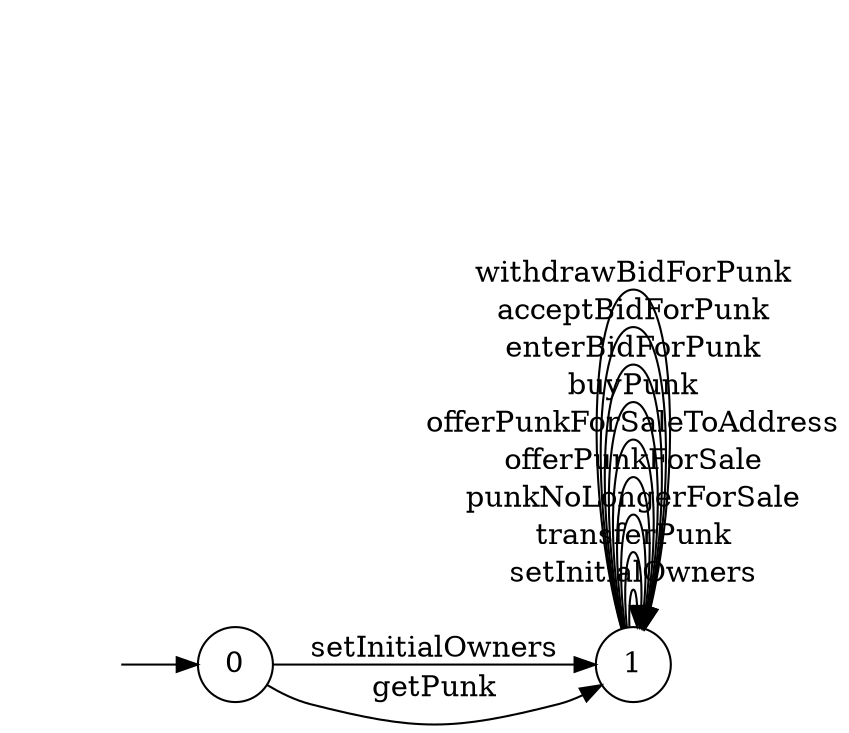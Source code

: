 digraph "./InvConPlus/Dapp-Automata-data/result/model-fix/0xb47e3cd837ddf8e4c57f05d70ab865de6e193bbb/CryptoPunksMarket/FSM-0" {
	graph [rankdir=LR]
	"" [label="" shape=plaintext]
	1 [label=1 shape=circle]
	0 [label=0 shape=circle]
	"" -> 0 [label=""]
	0 -> 1 [label=setInitialOwners]
	0 -> 1 [label=getPunk]
	1 -> 1 [label=setInitialOwners]
	1 -> 1 [label=transferPunk]
	1 -> 1 [label=punkNoLongerForSale]
	1 -> 1 [label=offerPunkForSale]
	1 -> 1 [label=offerPunkForSaleToAddress]
	1 -> 1 [label=buyPunk]
	1 -> 1 [label=enterBidForPunk]
	1 -> 1 [label=acceptBidForPunk]
	1 -> 1 [label=withdrawBidForPunk]
}
